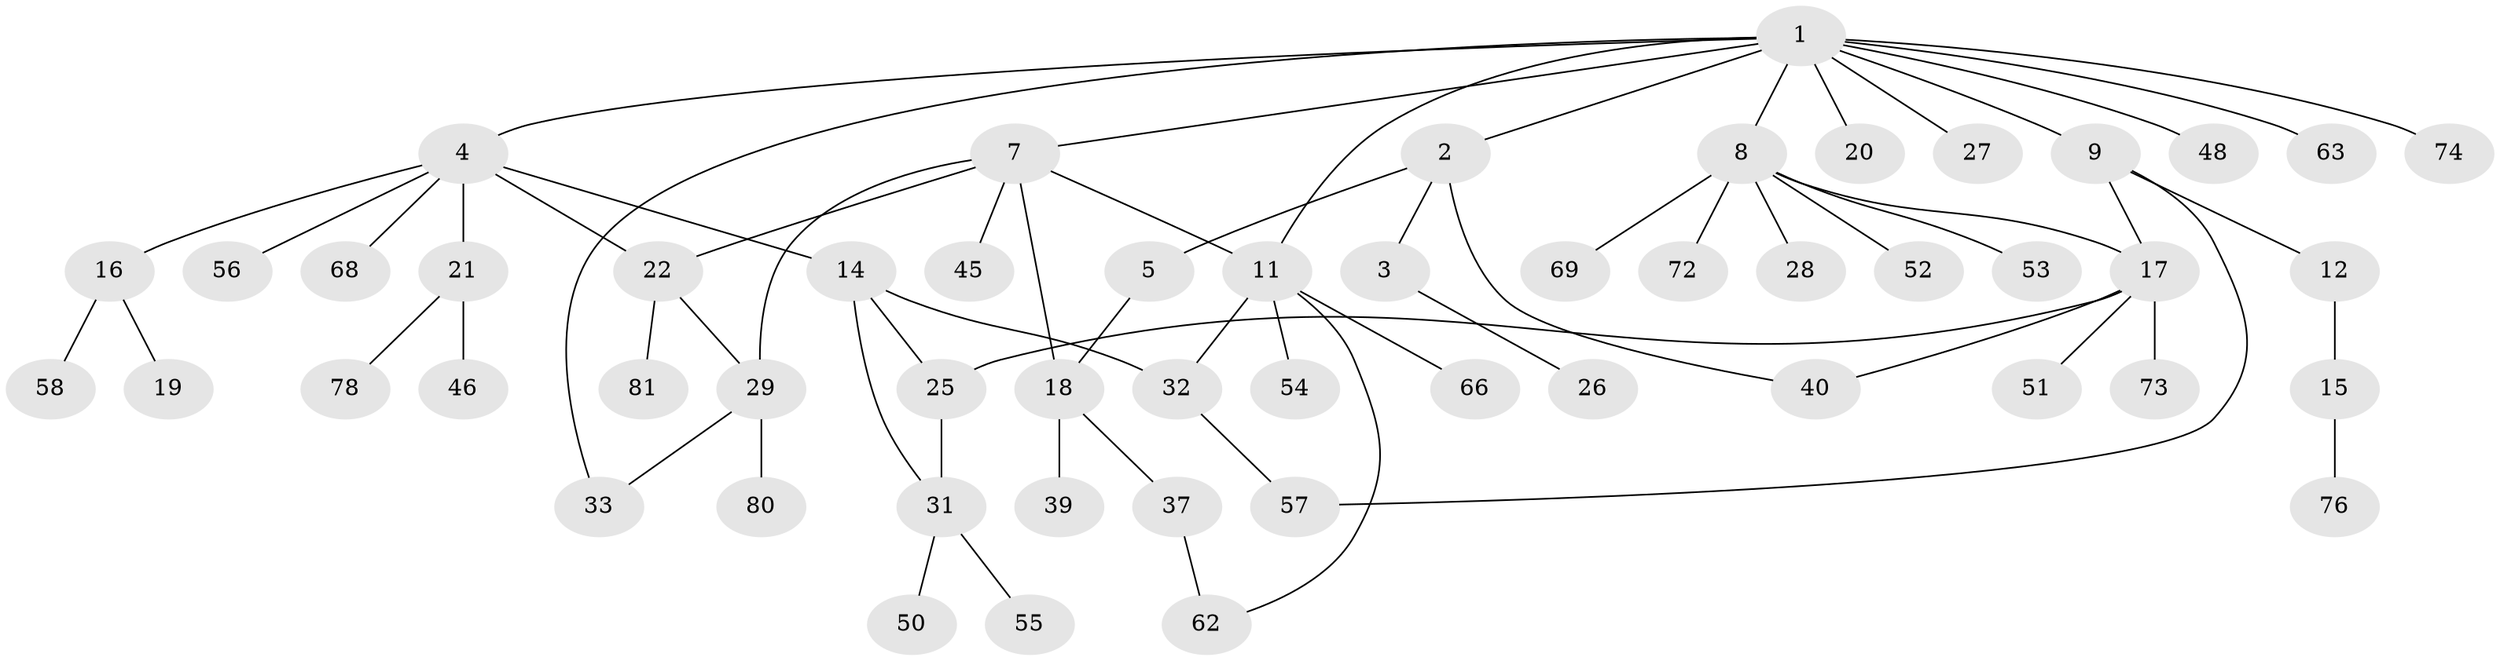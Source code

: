 // Generated by graph-tools (version 1.1) at 2025/51/02/27/25 19:51:38]
// undirected, 54 vertices, 65 edges
graph export_dot {
graph [start="1"]
  node [color=gray90,style=filled];
  1 [super="+6"];
  2 [super="+79"];
  3;
  4 [super="+10"];
  5;
  7 [super="+13"];
  8 [super="+43"];
  9 [super="+44"];
  11 [super="+47"];
  12 [super="+24"];
  14 [super="+30"];
  15 [super="+38"];
  16;
  17 [super="+41"];
  18 [super="+35"];
  19 [super="+49"];
  20;
  21 [super="+23"];
  22;
  25 [super="+42"];
  26 [super="+34"];
  27;
  28;
  29 [super="+60"];
  31 [super="+64"];
  32 [super="+36"];
  33 [super="+75"];
  37 [super="+70"];
  39;
  40 [super="+71"];
  45 [super="+77"];
  46 [super="+61"];
  48;
  50;
  51;
  52;
  53 [super="+59"];
  54;
  55;
  56;
  57;
  58 [super="+65"];
  62 [super="+67"];
  63;
  66;
  68;
  69;
  72;
  73;
  74;
  76;
  78;
  80;
  81;
  1 -- 2;
  1 -- 4;
  1 -- 7;
  1 -- 8;
  1 -- 9;
  1 -- 11;
  1 -- 20;
  1 -- 27;
  1 -- 33;
  1 -- 48;
  1 -- 74;
  1 -- 63;
  2 -- 3;
  2 -- 5;
  2 -- 40;
  3 -- 26;
  4 -- 14;
  4 -- 16;
  4 -- 68;
  4 -- 21;
  4 -- 22;
  4 -- 56;
  5 -- 18;
  7 -- 18;
  7 -- 22;
  7 -- 11;
  7 -- 45;
  7 -- 29;
  8 -- 28;
  8 -- 52;
  8 -- 53;
  8 -- 17;
  8 -- 72;
  8 -- 69;
  9 -- 12;
  9 -- 17;
  9 -- 57;
  11 -- 32;
  11 -- 62;
  11 -- 66;
  11 -- 54;
  12 -- 15;
  14 -- 25;
  14 -- 32;
  14 -- 31;
  15 -- 76;
  16 -- 19;
  16 -- 58;
  17 -- 51;
  17 -- 73;
  17 -- 25;
  17 -- 40;
  18 -- 37;
  18 -- 39;
  21 -- 46;
  21 -- 78;
  22 -- 29;
  22 -- 81;
  25 -- 31;
  29 -- 80;
  29 -- 33;
  31 -- 50;
  31 -- 55;
  32 -- 57;
  37 -- 62;
}
